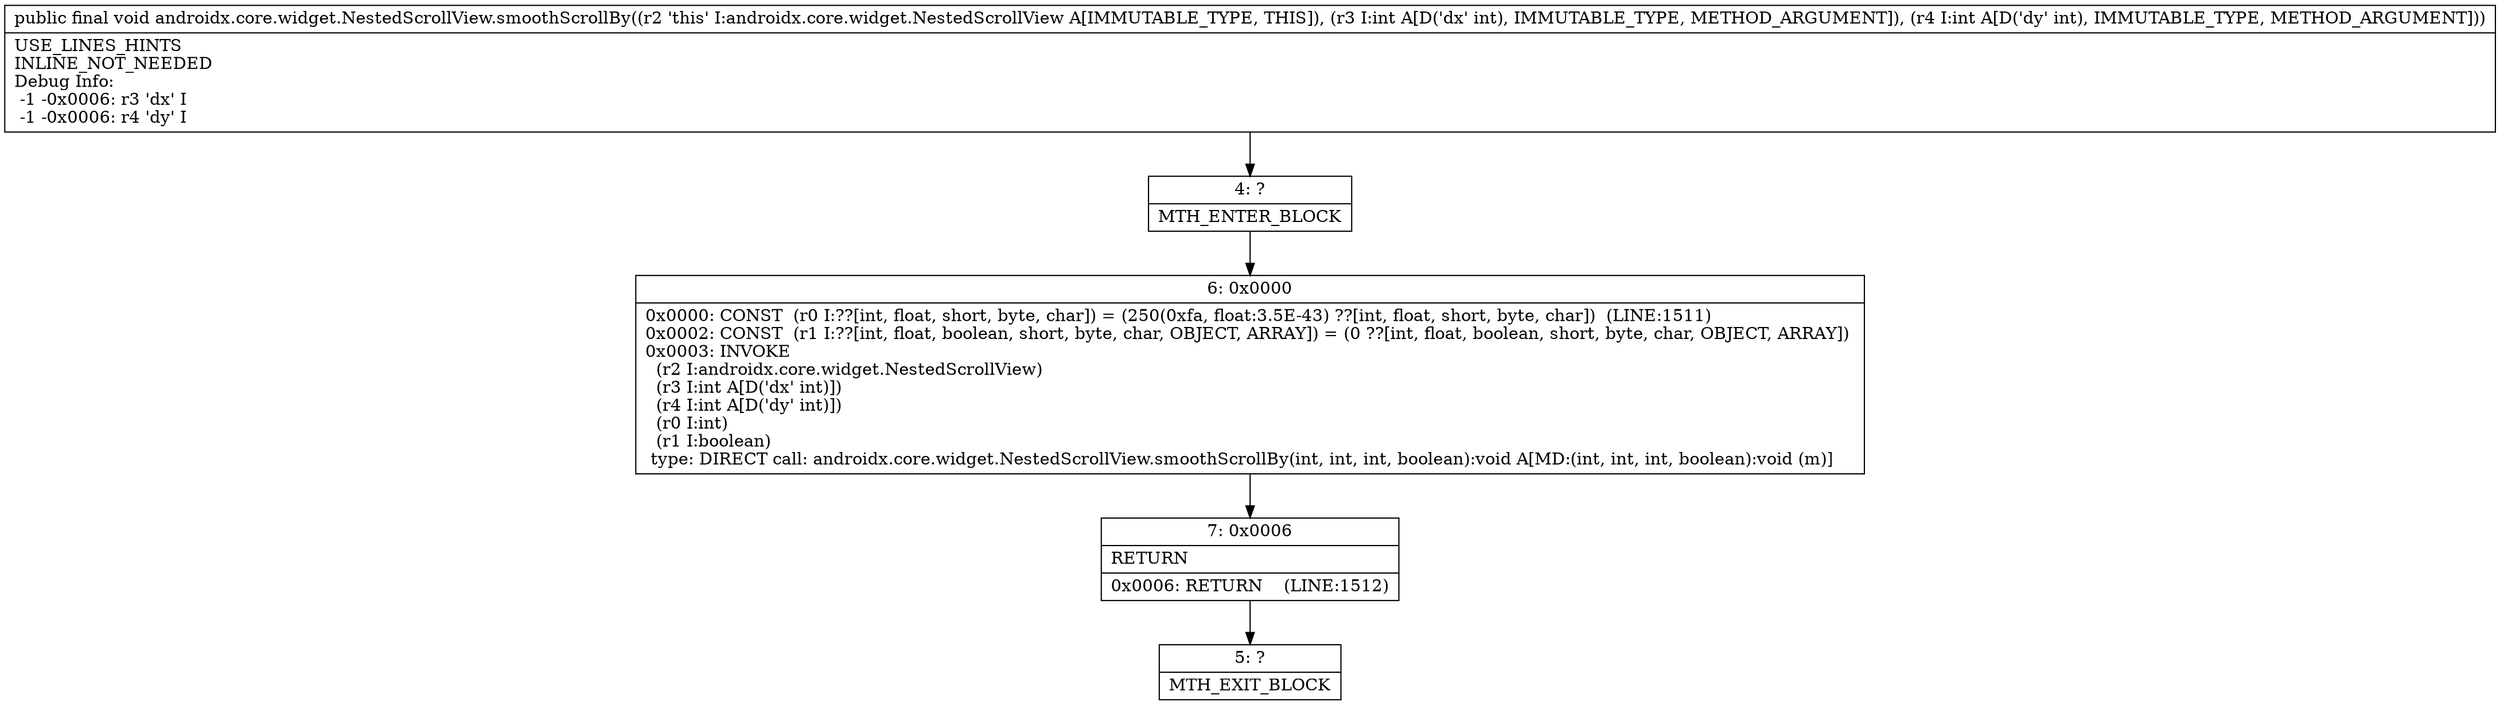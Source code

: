 digraph "CFG forandroidx.core.widget.NestedScrollView.smoothScrollBy(II)V" {
Node_4 [shape=record,label="{4\:\ ?|MTH_ENTER_BLOCK\l}"];
Node_6 [shape=record,label="{6\:\ 0x0000|0x0000: CONST  (r0 I:??[int, float, short, byte, char]) = (250(0xfa, float:3.5E\-43) ??[int, float, short, byte, char])  (LINE:1511)\l0x0002: CONST  (r1 I:??[int, float, boolean, short, byte, char, OBJECT, ARRAY]) = (0 ??[int, float, boolean, short, byte, char, OBJECT, ARRAY]) \l0x0003: INVOKE  \l  (r2 I:androidx.core.widget.NestedScrollView)\l  (r3 I:int A[D('dx' int)])\l  (r4 I:int A[D('dy' int)])\l  (r0 I:int)\l  (r1 I:boolean)\l type: DIRECT call: androidx.core.widget.NestedScrollView.smoothScrollBy(int, int, int, boolean):void A[MD:(int, int, int, boolean):void (m)]\l}"];
Node_7 [shape=record,label="{7\:\ 0x0006|RETURN\l|0x0006: RETURN    (LINE:1512)\l}"];
Node_5 [shape=record,label="{5\:\ ?|MTH_EXIT_BLOCK\l}"];
MethodNode[shape=record,label="{public final void androidx.core.widget.NestedScrollView.smoothScrollBy((r2 'this' I:androidx.core.widget.NestedScrollView A[IMMUTABLE_TYPE, THIS]), (r3 I:int A[D('dx' int), IMMUTABLE_TYPE, METHOD_ARGUMENT]), (r4 I:int A[D('dy' int), IMMUTABLE_TYPE, METHOD_ARGUMENT]))  | USE_LINES_HINTS\lINLINE_NOT_NEEDED\lDebug Info:\l  \-1 \-0x0006: r3 'dx' I\l  \-1 \-0x0006: r4 'dy' I\l}"];
MethodNode -> Node_4;Node_4 -> Node_6;
Node_6 -> Node_7;
Node_7 -> Node_5;
}

